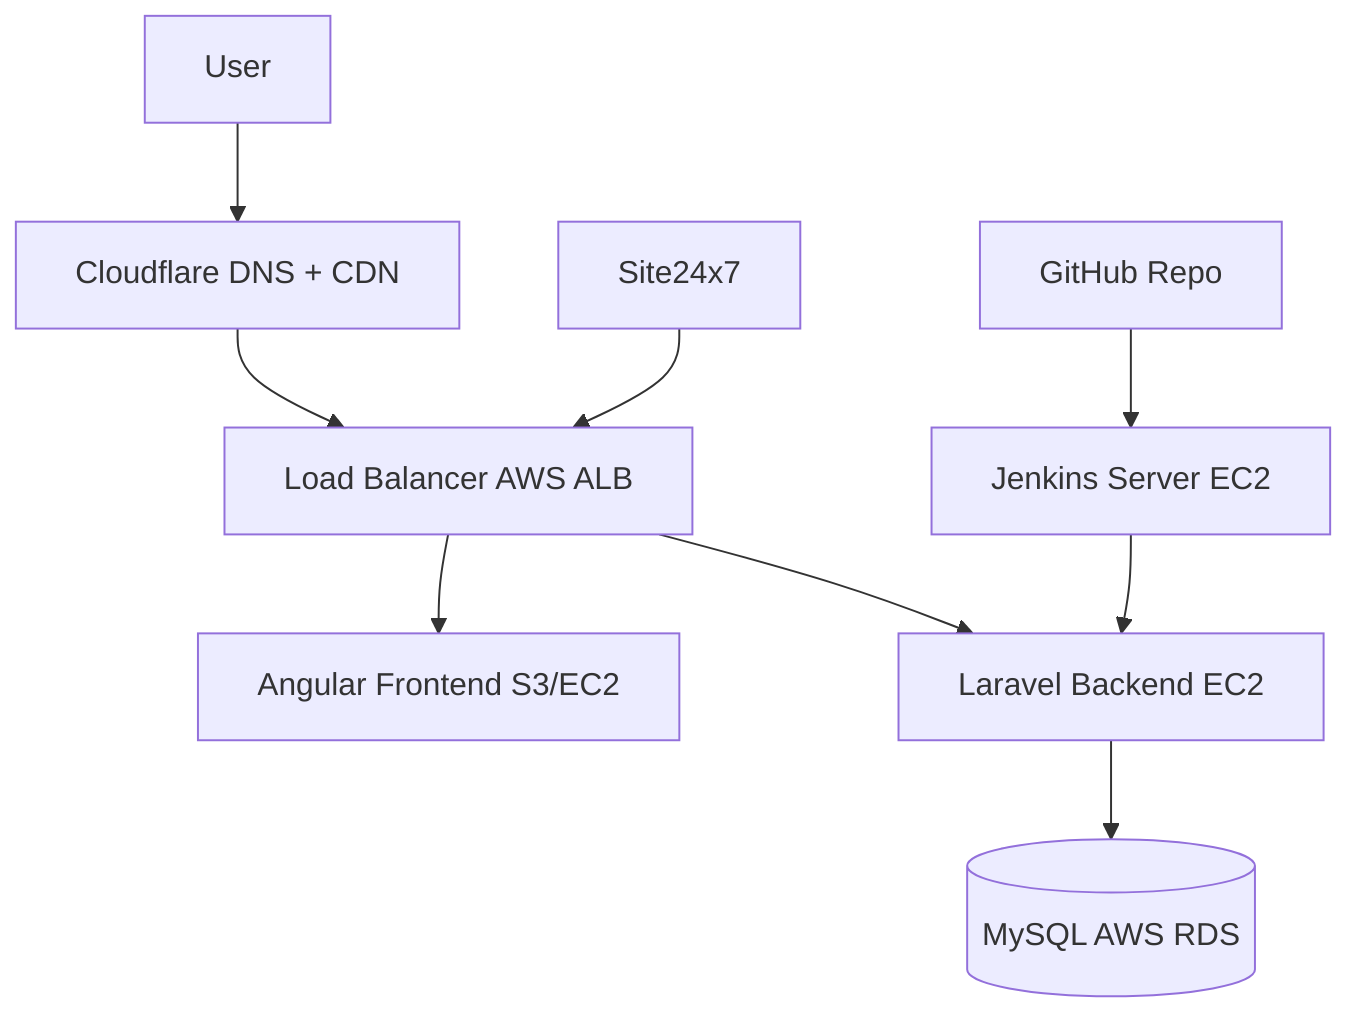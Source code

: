 ---
config:
  layout: fixed
---
graph TD
  A[User] --> B[Cloudflare DNS + CDN]
  B --> C[Load Balancer AWS ALB]
  C --> D[Angular Frontend S3/EC2]
  C --> E[Laravel Backend EC2]
  E --> F[(MySQL AWS RDS)]
  G[Jenkins Server EC2] --> E
  H[GitHub Repo] --> G
  I[Site24x7] --> C